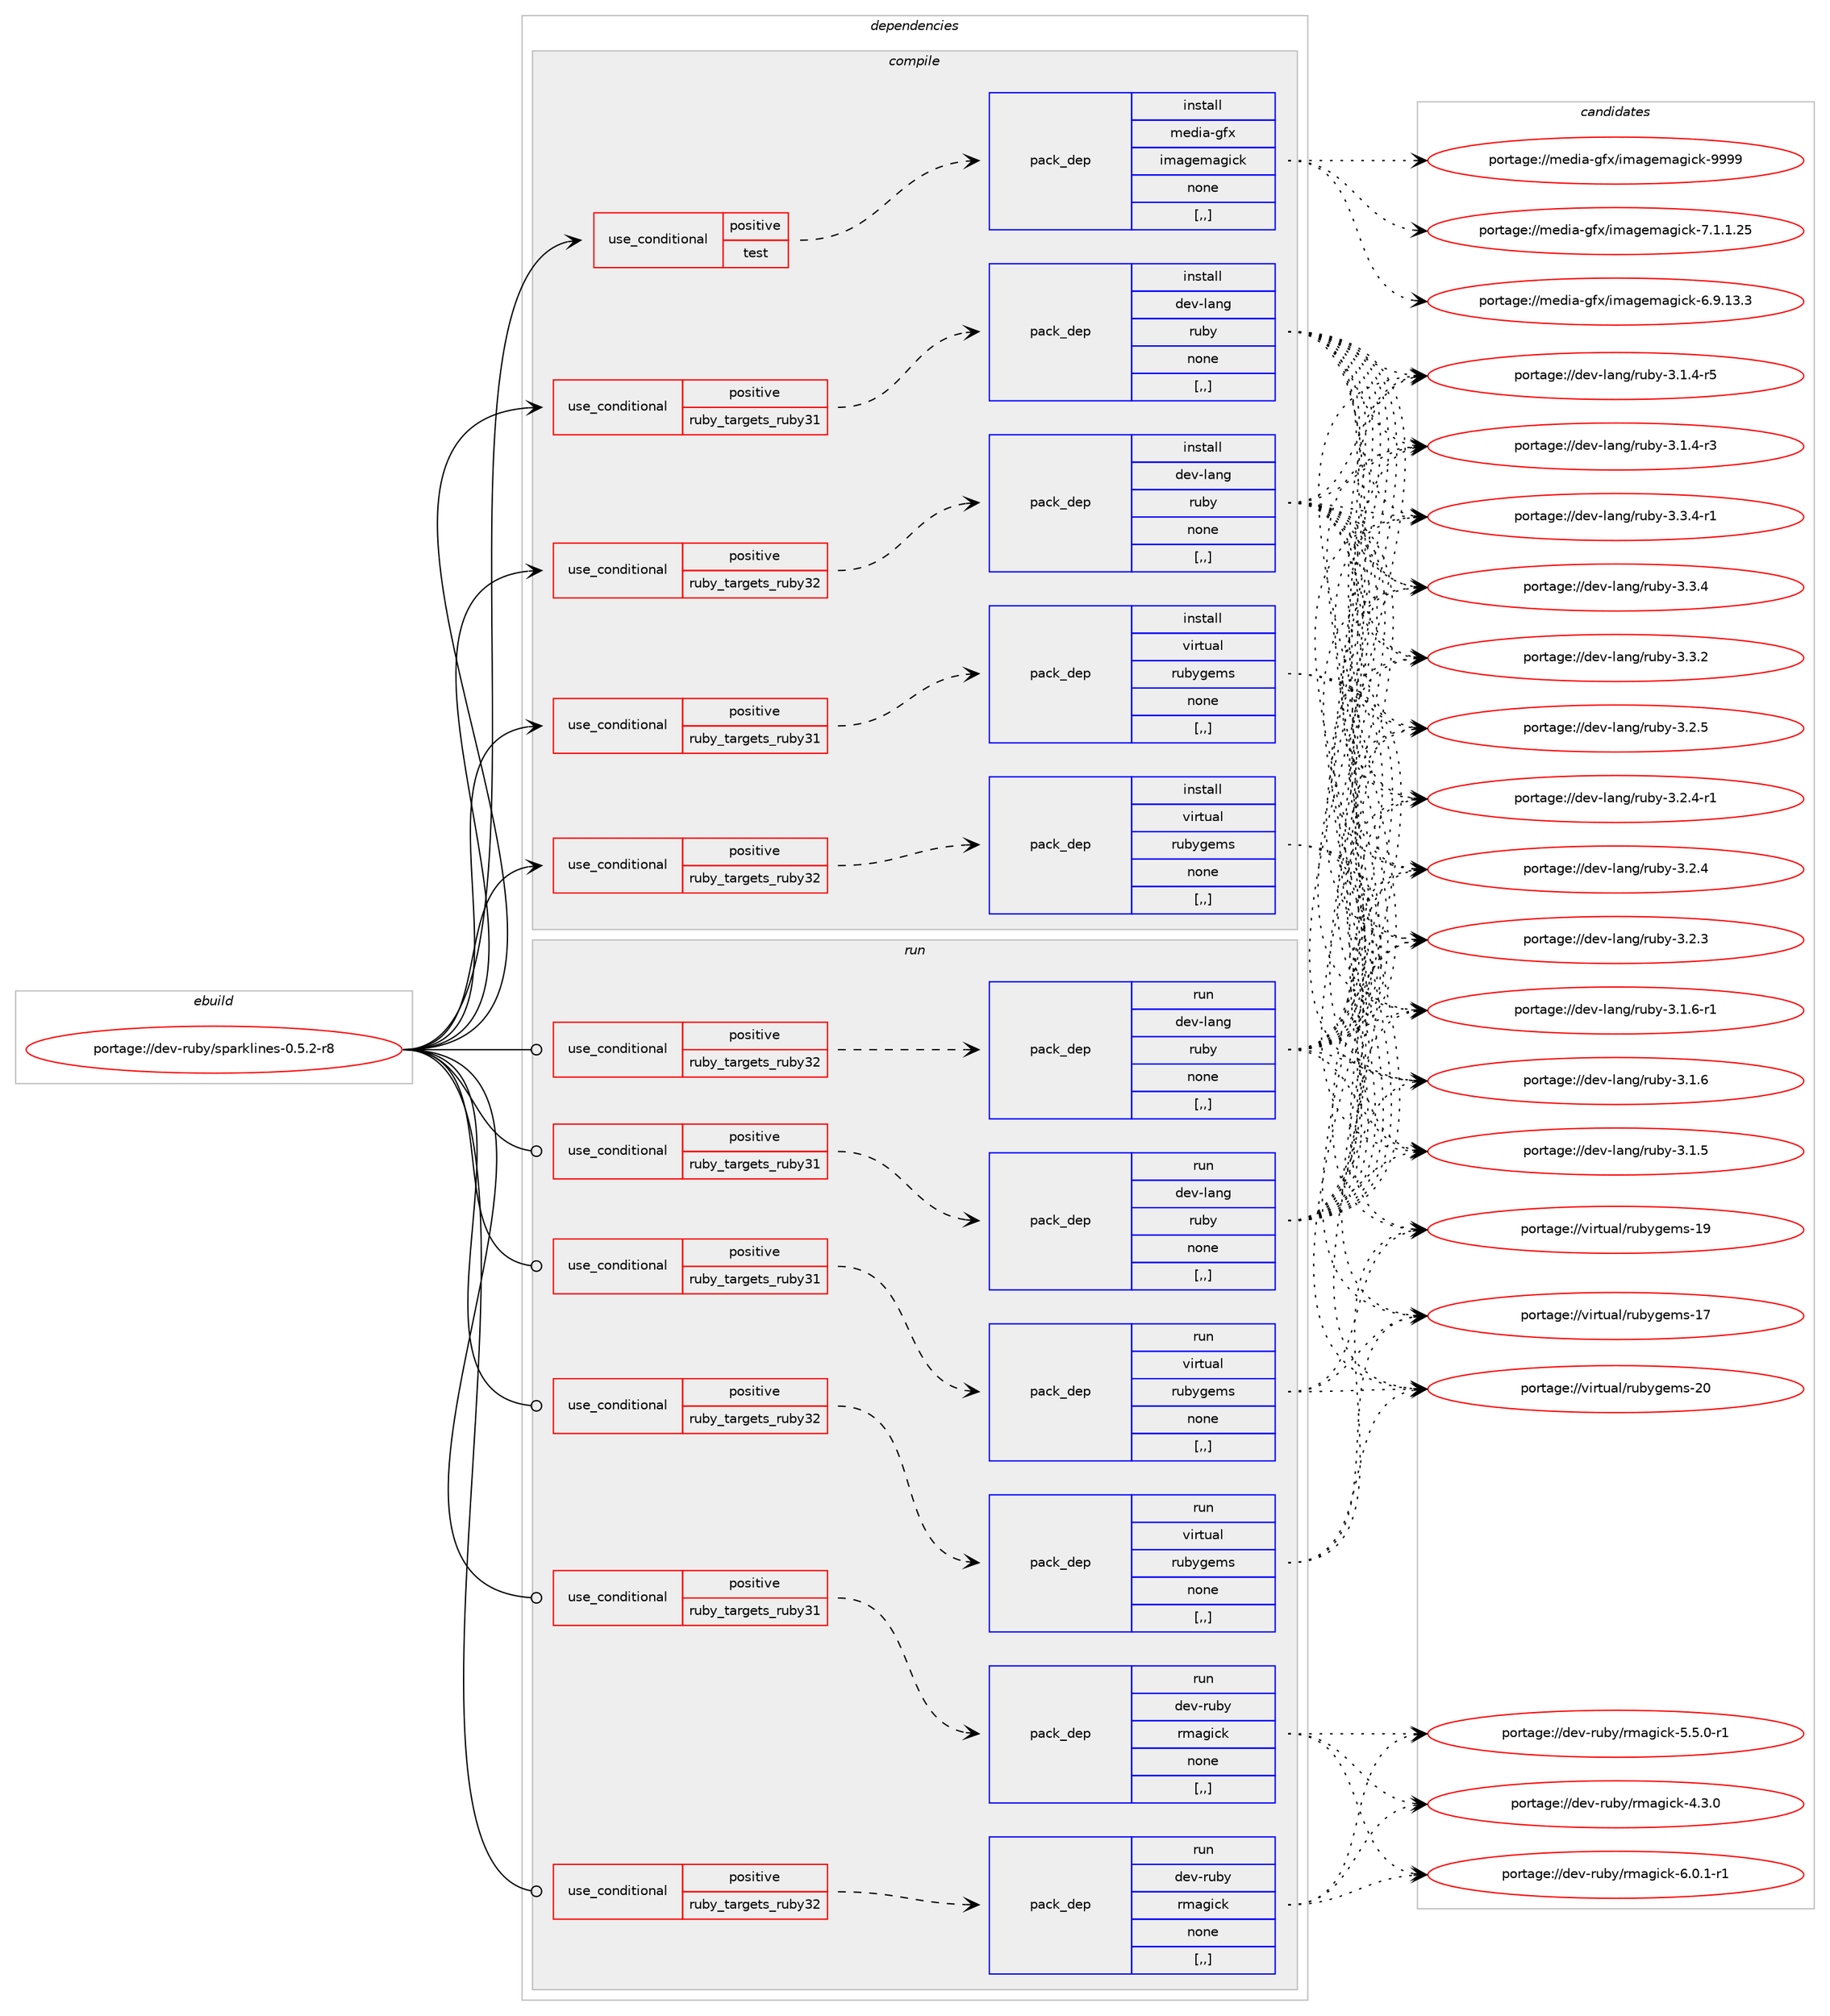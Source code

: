 digraph prolog {

# *************
# Graph options
# *************

newrank=true;
concentrate=true;
compound=true;
graph [rankdir=LR,fontname=Helvetica,fontsize=10,ranksep=1.5];#, ranksep=2.5, nodesep=0.2];
edge  [arrowhead=vee];
node  [fontname=Helvetica,fontsize=10];

# **********
# The ebuild
# **********

subgraph cluster_leftcol {
color=gray;
label=<<i>ebuild</i>>;
id [label="portage://dev-ruby/sparklines-0.5.2-r8", color=red, width=4, href="../dev-ruby/sparklines-0.5.2-r8.svg"];
}

# ****************
# The dependencies
# ****************

subgraph cluster_midcol {
color=gray;
label=<<i>dependencies</i>>;
subgraph cluster_compile {
fillcolor="#eeeeee";
style=filled;
label=<<i>compile</i>>;
subgraph cond56861 {
dependency203876 [label=<<TABLE BORDER="0" CELLBORDER="1" CELLSPACING="0" CELLPADDING="4"><TR><TD ROWSPAN="3" CELLPADDING="10">use_conditional</TD></TR><TR><TD>positive</TD></TR><TR><TD>ruby_targets_ruby31</TD></TR></TABLE>>, shape=none, color=red];
subgraph pack145629 {
dependency203877 [label=<<TABLE BORDER="0" CELLBORDER="1" CELLSPACING="0" CELLPADDING="4" WIDTH="220"><TR><TD ROWSPAN="6" CELLPADDING="30">pack_dep</TD></TR><TR><TD WIDTH="110">install</TD></TR><TR><TD>dev-lang</TD></TR><TR><TD>ruby</TD></TR><TR><TD>none</TD></TR><TR><TD>[,,]</TD></TR></TABLE>>, shape=none, color=blue];
}
dependency203876:e -> dependency203877:w [weight=20,style="dashed",arrowhead="vee"];
}
id:e -> dependency203876:w [weight=20,style="solid",arrowhead="vee"];
subgraph cond56862 {
dependency203878 [label=<<TABLE BORDER="0" CELLBORDER="1" CELLSPACING="0" CELLPADDING="4"><TR><TD ROWSPAN="3" CELLPADDING="10">use_conditional</TD></TR><TR><TD>positive</TD></TR><TR><TD>ruby_targets_ruby31</TD></TR></TABLE>>, shape=none, color=red];
subgraph pack145630 {
dependency203879 [label=<<TABLE BORDER="0" CELLBORDER="1" CELLSPACING="0" CELLPADDING="4" WIDTH="220"><TR><TD ROWSPAN="6" CELLPADDING="30">pack_dep</TD></TR><TR><TD WIDTH="110">install</TD></TR><TR><TD>virtual</TD></TR><TR><TD>rubygems</TD></TR><TR><TD>none</TD></TR><TR><TD>[,,]</TD></TR></TABLE>>, shape=none, color=blue];
}
dependency203878:e -> dependency203879:w [weight=20,style="dashed",arrowhead="vee"];
}
id:e -> dependency203878:w [weight=20,style="solid",arrowhead="vee"];
subgraph cond56863 {
dependency203880 [label=<<TABLE BORDER="0" CELLBORDER="1" CELLSPACING="0" CELLPADDING="4"><TR><TD ROWSPAN="3" CELLPADDING="10">use_conditional</TD></TR><TR><TD>positive</TD></TR><TR><TD>ruby_targets_ruby32</TD></TR></TABLE>>, shape=none, color=red];
subgraph pack145631 {
dependency203881 [label=<<TABLE BORDER="0" CELLBORDER="1" CELLSPACING="0" CELLPADDING="4" WIDTH="220"><TR><TD ROWSPAN="6" CELLPADDING="30">pack_dep</TD></TR><TR><TD WIDTH="110">install</TD></TR><TR><TD>dev-lang</TD></TR><TR><TD>ruby</TD></TR><TR><TD>none</TD></TR><TR><TD>[,,]</TD></TR></TABLE>>, shape=none, color=blue];
}
dependency203880:e -> dependency203881:w [weight=20,style="dashed",arrowhead="vee"];
}
id:e -> dependency203880:w [weight=20,style="solid",arrowhead="vee"];
subgraph cond56864 {
dependency203882 [label=<<TABLE BORDER="0" CELLBORDER="1" CELLSPACING="0" CELLPADDING="4"><TR><TD ROWSPAN="3" CELLPADDING="10">use_conditional</TD></TR><TR><TD>positive</TD></TR><TR><TD>ruby_targets_ruby32</TD></TR></TABLE>>, shape=none, color=red];
subgraph pack145632 {
dependency203883 [label=<<TABLE BORDER="0" CELLBORDER="1" CELLSPACING="0" CELLPADDING="4" WIDTH="220"><TR><TD ROWSPAN="6" CELLPADDING="30">pack_dep</TD></TR><TR><TD WIDTH="110">install</TD></TR><TR><TD>virtual</TD></TR><TR><TD>rubygems</TD></TR><TR><TD>none</TD></TR><TR><TD>[,,]</TD></TR></TABLE>>, shape=none, color=blue];
}
dependency203882:e -> dependency203883:w [weight=20,style="dashed",arrowhead="vee"];
}
id:e -> dependency203882:w [weight=20,style="solid",arrowhead="vee"];
subgraph cond56865 {
dependency203884 [label=<<TABLE BORDER="0" CELLBORDER="1" CELLSPACING="0" CELLPADDING="4"><TR><TD ROWSPAN="3" CELLPADDING="10">use_conditional</TD></TR><TR><TD>positive</TD></TR><TR><TD>test</TD></TR></TABLE>>, shape=none, color=red];
subgraph pack145633 {
dependency203885 [label=<<TABLE BORDER="0" CELLBORDER="1" CELLSPACING="0" CELLPADDING="4" WIDTH="220"><TR><TD ROWSPAN="6" CELLPADDING="30">pack_dep</TD></TR><TR><TD WIDTH="110">install</TD></TR><TR><TD>media-gfx</TD></TR><TR><TD>imagemagick</TD></TR><TR><TD>none</TD></TR><TR><TD>[,,]</TD></TR></TABLE>>, shape=none, color=blue];
}
dependency203884:e -> dependency203885:w [weight=20,style="dashed",arrowhead="vee"];
}
id:e -> dependency203884:w [weight=20,style="solid",arrowhead="vee"];
}
subgraph cluster_compileandrun {
fillcolor="#eeeeee";
style=filled;
label=<<i>compile and run</i>>;
}
subgraph cluster_run {
fillcolor="#eeeeee";
style=filled;
label=<<i>run</i>>;
subgraph cond56866 {
dependency203886 [label=<<TABLE BORDER="0" CELLBORDER="1" CELLSPACING="0" CELLPADDING="4"><TR><TD ROWSPAN="3" CELLPADDING="10">use_conditional</TD></TR><TR><TD>positive</TD></TR><TR><TD>ruby_targets_ruby31</TD></TR></TABLE>>, shape=none, color=red];
subgraph pack145634 {
dependency203887 [label=<<TABLE BORDER="0" CELLBORDER="1" CELLSPACING="0" CELLPADDING="4" WIDTH="220"><TR><TD ROWSPAN="6" CELLPADDING="30">pack_dep</TD></TR><TR><TD WIDTH="110">run</TD></TR><TR><TD>dev-lang</TD></TR><TR><TD>ruby</TD></TR><TR><TD>none</TD></TR><TR><TD>[,,]</TD></TR></TABLE>>, shape=none, color=blue];
}
dependency203886:e -> dependency203887:w [weight=20,style="dashed",arrowhead="vee"];
}
id:e -> dependency203886:w [weight=20,style="solid",arrowhead="odot"];
subgraph cond56867 {
dependency203888 [label=<<TABLE BORDER="0" CELLBORDER="1" CELLSPACING="0" CELLPADDING="4"><TR><TD ROWSPAN="3" CELLPADDING="10">use_conditional</TD></TR><TR><TD>positive</TD></TR><TR><TD>ruby_targets_ruby31</TD></TR></TABLE>>, shape=none, color=red];
subgraph pack145635 {
dependency203889 [label=<<TABLE BORDER="0" CELLBORDER="1" CELLSPACING="0" CELLPADDING="4" WIDTH="220"><TR><TD ROWSPAN="6" CELLPADDING="30">pack_dep</TD></TR><TR><TD WIDTH="110">run</TD></TR><TR><TD>dev-ruby</TD></TR><TR><TD>rmagick</TD></TR><TR><TD>none</TD></TR><TR><TD>[,,]</TD></TR></TABLE>>, shape=none, color=blue];
}
dependency203888:e -> dependency203889:w [weight=20,style="dashed",arrowhead="vee"];
}
id:e -> dependency203888:w [weight=20,style="solid",arrowhead="odot"];
subgraph cond56868 {
dependency203890 [label=<<TABLE BORDER="0" CELLBORDER="1" CELLSPACING="0" CELLPADDING="4"><TR><TD ROWSPAN="3" CELLPADDING="10">use_conditional</TD></TR><TR><TD>positive</TD></TR><TR><TD>ruby_targets_ruby31</TD></TR></TABLE>>, shape=none, color=red];
subgraph pack145636 {
dependency203891 [label=<<TABLE BORDER="0" CELLBORDER="1" CELLSPACING="0" CELLPADDING="4" WIDTH="220"><TR><TD ROWSPAN="6" CELLPADDING="30">pack_dep</TD></TR><TR><TD WIDTH="110">run</TD></TR><TR><TD>virtual</TD></TR><TR><TD>rubygems</TD></TR><TR><TD>none</TD></TR><TR><TD>[,,]</TD></TR></TABLE>>, shape=none, color=blue];
}
dependency203890:e -> dependency203891:w [weight=20,style="dashed",arrowhead="vee"];
}
id:e -> dependency203890:w [weight=20,style="solid",arrowhead="odot"];
subgraph cond56869 {
dependency203892 [label=<<TABLE BORDER="0" CELLBORDER="1" CELLSPACING="0" CELLPADDING="4"><TR><TD ROWSPAN="3" CELLPADDING="10">use_conditional</TD></TR><TR><TD>positive</TD></TR><TR><TD>ruby_targets_ruby32</TD></TR></TABLE>>, shape=none, color=red];
subgraph pack145637 {
dependency203893 [label=<<TABLE BORDER="0" CELLBORDER="1" CELLSPACING="0" CELLPADDING="4" WIDTH="220"><TR><TD ROWSPAN="6" CELLPADDING="30">pack_dep</TD></TR><TR><TD WIDTH="110">run</TD></TR><TR><TD>dev-lang</TD></TR><TR><TD>ruby</TD></TR><TR><TD>none</TD></TR><TR><TD>[,,]</TD></TR></TABLE>>, shape=none, color=blue];
}
dependency203892:e -> dependency203893:w [weight=20,style="dashed",arrowhead="vee"];
}
id:e -> dependency203892:w [weight=20,style="solid",arrowhead="odot"];
subgraph cond56870 {
dependency203894 [label=<<TABLE BORDER="0" CELLBORDER="1" CELLSPACING="0" CELLPADDING="4"><TR><TD ROWSPAN="3" CELLPADDING="10">use_conditional</TD></TR><TR><TD>positive</TD></TR><TR><TD>ruby_targets_ruby32</TD></TR></TABLE>>, shape=none, color=red];
subgraph pack145638 {
dependency203895 [label=<<TABLE BORDER="0" CELLBORDER="1" CELLSPACING="0" CELLPADDING="4" WIDTH="220"><TR><TD ROWSPAN="6" CELLPADDING="30">pack_dep</TD></TR><TR><TD WIDTH="110">run</TD></TR><TR><TD>dev-ruby</TD></TR><TR><TD>rmagick</TD></TR><TR><TD>none</TD></TR><TR><TD>[,,]</TD></TR></TABLE>>, shape=none, color=blue];
}
dependency203894:e -> dependency203895:w [weight=20,style="dashed",arrowhead="vee"];
}
id:e -> dependency203894:w [weight=20,style="solid",arrowhead="odot"];
subgraph cond56871 {
dependency203896 [label=<<TABLE BORDER="0" CELLBORDER="1" CELLSPACING="0" CELLPADDING="4"><TR><TD ROWSPAN="3" CELLPADDING="10">use_conditional</TD></TR><TR><TD>positive</TD></TR><TR><TD>ruby_targets_ruby32</TD></TR></TABLE>>, shape=none, color=red];
subgraph pack145639 {
dependency203897 [label=<<TABLE BORDER="0" CELLBORDER="1" CELLSPACING="0" CELLPADDING="4" WIDTH="220"><TR><TD ROWSPAN="6" CELLPADDING="30">pack_dep</TD></TR><TR><TD WIDTH="110">run</TD></TR><TR><TD>virtual</TD></TR><TR><TD>rubygems</TD></TR><TR><TD>none</TD></TR><TR><TD>[,,]</TD></TR></TABLE>>, shape=none, color=blue];
}
dependency203896:e -> dependency203897:w [weight=20,style="dashed",arrowhead="vee"];
}
id:e -> dependency203896:w [weight=20,style="solid",arrowhead="odot"];
}
}

# **************
# The candidates
# **************

subgraph cluster_choices {
rank=same;
color=gray;
label=<<i>candidates</i>>;

subgraph choice145629 {
color=black;
nodesep=1;
choice100101118451089711010347114117981214551465146524511449 [label="portage://dev-lang/ruby-3.3.4-r1", color=red, width=4,href="../dev-lang/ruby-3.3.4-r1.svg"];
choice10010111845108971101034711411798121455146514652 [label="portage://dev-lang/ruby-3.3.4", color=red, width=4,href="../dev-lang/ruby-3.3.4.svg"];
choice10010111845108971101034711411798121455146514650 [label="portage://dev-lang/ruby-3.3.2", color=red, width=4,href="../dev-lang/ruby-3.3.2.svg"];
choice10010111845108971101034711411798121455146504653 [label="portage://dev-lang/ruby-3.2.5", color=red, width=4,href="../dev-lang/ruby-3.2.5.svg"];
choice100101118451089711010347114117981214551465046524511449 [label="portage://dev-lang/ruby-3.2.4-r1", color=red, width=4,href="../dev-lang/ruby-3.2.4-r1.svg"];
choice10010111845108971101034711411798121455146504652 [label="portage://dev-lang/ruby-3.2.4", color=red, width=4,href="../dev-lang/ruby-3.2.4.svg"];
choice10010111845108971101034711411798121455146504651 [label="portage://dev-lang/ruby-3.2.3", color=red, width=4,href="../dev-lang/ruby-3.2.3.svg"];
choice100101118451089711010347114117981214551464946544511449 [label="portage://dev-lang/ruby-3.1.6-r1", color=red, width=4,href="../dev-lang/ruby-3.1.6-r1.svg"];
choice10010111845108971101034711411798121455146494654 [label="portage://dev-lang/ruby-3.1.6", color=red, width=4,href="../dev-lang/ruby-3.1.6.svg"];
choice10010111845108971101034711411798121455146494653 [label="portage://dev-lang/ruby-3.1.5", color=red, width=4,href="../dev-lang/ruby-3.1.5.svg"];
choice100101118451089711010347114117981214551464946524511453 [label="portage://dev-lang/ruby-3.1.4-r5", color=red, width=4,href="../dev-lang/ruby-3.1.4-r5.svg"];
choice100101118451089711010347114117981214551464946524511451 [label="portage://dev-lang/ruby-3.1.4-r3", color=red, width=4,href="../dev-lang/ruby-3.1.4-r3.svg"];
dependency203877:e -> choice100101118451089711010347114117981214551465146524511449:w [style=dotted,weight="100"];
dependency203877:e -> choice10010111845108971101034711411798121455146514652:w [style=dotted,weight="100"];
dependency203877:e -> choice10010111845108971101034711411798121455146514650:w [style=dotted,weight="100"];
dependency203877:e -> choice10010111845108971101034711411798121455146504653:w [style=dotted,weight="100"];
dependency203877:e -> choice100101118451089711010347114117981214551465046524511449:w [style=dotted,weight="100"];
dependency203877:e -> choice10010111845108971101034711411798121455146504652:w [style=dotted,weight="100"];
dependency203877:e -> choice10010111845108971101034711411798121455146504651:w [style=dotted,weight="100"];
dependency203877:e -> choice100101118451089711010347114117981214551464946544511449:w [style=dotted,weight="100"];
dependency203877:e -> choice10010111845108971101034711411798121455146494654:w [style=dotted,weight="100"];
dependency203877:e -> choice10010111845108971101034711411798121455146494653:w [style=dotted,weight="100"];
dependency203877:e -> choice100101118451089711010347114117981214551464946524511453:w [style=dotted,weight="100"];
dependency203877:e -> choice100101118451089711010347114117981214551464946524511451:w [style=dotted,weight="100"];
}
subgraph choice145630 {
color=black;
nodesep=1;
choice118105114116117971084711411798121103101109115455048 [label="portage://virtual/rubygems-20", color=red, width=4,href="../virtual/rubygems-20.svg"];
choice118105114116117971084711411798121103101109115454957 [label="portage://virtual/rubygems-19", color=red, width=4,href="../virtual/rubygems-19.svg"];
choice118105114116117971084711411798121103101109115454955 [label="portage://virtual/rubygems-17", color=red, width=4,href="../virtual/rubygems-17.svg"];
dependency203879:e -> choice118105114116117971084711411798121103101109115455048:w [style=dotted,weight="100"];
dependency203879:e -> choice118105114116117971084711411798121103101109115454957:w [style=dotted,weight="100"];
dependency203879:e -> choice118105114116117971084711411798121103101109115454955:w [style=dotted,weight="100"];
}
subgraph choice145631 {
color=black;
nodesep=1;
choice100101118451089711010347114117981214551465146524511449 [label="portage://dev-lang/ruby-3.3.4-r1", color=red, width=4,href="../dev-lang/ruby-3.3.4-r1.svg"];
choice10010111845108971101034711411798121455146514652 [label="portage://dev-lang/ruby-3.3.4", color=red, width=4,href="../dev-lang/ruby-3.3.4.svg"];
choice10010111845108971101034711411798121455146514650 [label="portage://dev-lang/ruby-3.3.2", color=red, width=4,href="../dev-lang/ruby-3.3.2.svg"];
choice10010111845108971101034711411798121455146504653 [label="portage://dev-lang/ruby-3.2.5", color=red, width=4,href="../dev-lang/ruby-3.2.5.svg"];
choice100101118451089711010347114117981214551465046524511449 [label="portage://dev-lang/ruby-3.2.4-r1", color=red, width=4,href="../dev-lang/ruby-3.2.4-r1.svg"];
choice10010111845108971101034711411798121455146504652 [label="portage://dev-lang/ruby-3.2.4", color=red, width=4,href="../dev-lang/ruby-3.2.4.svg"];
choice10010111845108971101034711411798121455146504651 [label="portage://dev-lang/ruby-3.2.3", color=red, width=4,href="../dev-lang/ruby-3.2.3.svg"];
choice100101118451089711010347114117981214551464946544511449 [label="portage://dev-lang/ruby-3.1.6-r1", color=red, width=4,href="../dev-lang/ruby-3.1.6-r1.svg"];
choice10010111845108971101034711411798121455146494654 [label="portage://dev-lang/ruby-3.1.6", color=red, width=4,href="../dev-lang/ruby-3.1.6.svg"];
choice10010111845108971101034711411798121455146494653 [label="portage://dev-lang/ruby-3.1.5", color=red, width=4,href="../dev-lang/ruby-3.1.5.svg"];
choice100101118451089711010347114117981214551464946524511453 [label="portage://dev-lang/ruby-3.1.4-r5", color=red, width=4,href="../dev-lang/ruby-3.1.4-r5.svg"];
choice100101118451089711010347114117981214551464946524511451 [label="portage://dev-lang/ruby-3.1.4-r3", color=red, width=4,href="../dev-lang/ruby-3.1.4-r3.svg"];
dependency203881:e -> choice100101118451089711010347114117981214551465146524511449:w [style=dotted,weight="100"];
dependency203881:e -> choice10010111845108971101034711411798121455146514652:w [style=dotted,weight="100"];
dependency203881:e -> choice10010111845108971101034711411798121455146514650:w [style=dotted,weight="100"];
dependency203881:e -> choice10010111845108971101034711411798121455146504653:w [style=dotted,weight="100"];
dependency203881:e -> choice100101118451089711010347114117981214551465046524511449:w [style=dotted,weight="100"];
dependency203881:e -> choice10010111845108971101034711411798121455146504652:w [style=dotted,weight="100"];
dependency203881:e -> choice10010111845108971101034711411798121455146504651:w [style=dotted,weight="100"];
dependency203881:e -> choice100101118451089711010347114117981214551464946544511449:w [style=dotted,weight="100"];
dependency203881:e -> choice10010111845108971101034711411798121455146494654:w [style=dotted,weight="100"];
dependency203881:e -> choice10010111845108971101034711411798121455146494653:w [style=dotted,weight="100"];
dependency203881:e -> choice100101118451089711010347114117981214551464946524511453:w [style=dotted,weight="100"];
dependency203881:e -> choice100101118451089711010347114117981214551464946524511451:w [style=dotted,weight="100"];
}
subgraph choice145632 {
color=black;
nodesep=1;
choice118105114116117971084711411798121103101109115455048 [label="portage://virtual/rubygems-20", color=red, width=4,href="../virtual/rubygems-20.svg"];
choice118105114116117971084711411798121103101109115454957 [label="portage://virtual/rubygems-19", color=red, width=4,href="../virtual/rubygems-19.svg"];
choice118105114116117971084711411798121103101109115454955 [label="portage://virtual/rubygems-17", color=red, width=4,href="../virtual/rubygems-17.svg"];
dependency203883:e -> choice118105114116117971084711411798121103101109115455048:w [style=dotted,weight="100"];
dependency203883:e -> choice118105114116117971084711411798121103101109115454957:w [style=dotted,weight="100"];
dependency203883:e -> choice118105114116117971084711411798121103101109115454955:w [style=dotted,weight="100"];
}
subgraph choice145633 {
color=black;
nodesep=1;
choice1091011001059745103102120471051099710310110997103105991074557575757 [label="portage://media-gfx/imagemagick-9999", color=red, width=4,href="../media-gfx/imagemagick-9999.svg"];
choice109101100105974510310212047105109971031011099710310599107455546494649465053 [label="portage://media-gfx/imagemagick-7.1.1.25", color=red, width=4,href="../media-gfx/imagemagick-7.1.1.25.svg"];
choice109101100105974510310212047105109971031011099710310599107455446574649514651 [label="portage://media-gfx/imagemagick-6.9.13.3", color=red, width=4,href="../media-gfx/imagemagick-6.9.13.3.svg"];
dependency203885:e -> choice1091011001059745103102120471051099710310110997103105991074557575757:w [style=dotted,weight="100"];
dependency203885:e -> choice109101100105974510310212047105109971031011099710310599107455546494649465053:w [style=dotted,weight="100"];
dependency203885:e -> choice109101100105974510310212047105109971031011099710310599107455446574649514651:w [style=dotted,weight="100"];
}
subgraph choice145634 {
color=black;
nodesep=1;
choice100101118451089711010347114117981214551465146524511449 [label="portage://dev-lang/ruby-3.3.4-r1", color=red, width=4,href="../dev-lang/ruby-3.3.4-r1.svg"];
choice10010111845108971101034711411798121455146514652 [label="portage://dev-lang/ruby-3.3.4", color=red, width=4,href="../dev-lang/ruby-3.3.4.svg"];
choice10010111845108971101034711411798121455146514650 [label="portage://dev-lang/ruby-3.3.2", color=red, width=4,href="../dev-lang/ruby-3.3.2.svg"];
choice10010111845108971101034711411798121455146504653 [label="portage://dev-lang/ruby-3.2.5", color=red, width=4,href="../dev-lang/ruby-3.2.5.svg"];
choice100101118451089711010347114117981214551465046524511449 [label="portage://dev-lang/ruby-3.2.4-r1", color=red, width=4,href="../dev-lang/ruby-3.2.4-r1.svg"];
choice10010111845108971101034711411798121455146504652 [label="portage://dev-lang/ruby-3.2.4", color=red, width=4,href="../dev-lang/ruby-3.2.4.svg"];
choice10010111845108971101034711411798121455146504651 [label="portage://dev-lang/ruby-3.2.3", color=red, width=4,href="../dev-lang/ruby-3.2.3.svg"];
choice100101118451089711010347114117981214551464946544511449 [label="portage://dev-lang/ruby-3.1.6-r1", color=red, width=4,href="../dev-lang/ruby-3.1.6-r1.svg"];
choice10010111845108971101034711411798121455146494654 [label="portage://dev-lang/ruby-3.1.6", color=red, width=4,href="../dev-lang/ruby-3.1.6.svg"];
choice10010111845108971101034711411798121455146494653 [label="portage://dev-lang/ruby-3.1.5", color=red, width=4,href="../dev-lang/ruby-3.1.5.svg"];
choice100101118451089711010347114117981214551464946524511453 [label="portage://dev-lang/ruby-3.1.4-r5", color=red, width=4,href="../dev-lang/ruby-3.1.4-r5.svg"];
choice100101118451089711010347114117981214551464946524511451 [label="portage://dev-lang/ruby-3.1.4-r3", color=red, width=4,href="../dev-lang/ruby-3.1.4-r3.svg"];
dependency203887:e -> choice100101118451089711010347114117981214551465146524511449:w [style=dotted,weight="100"];
dependency203887:e -> choice10010111845108971101034711411798121455146514652:w [style=dotted,weight="100"];
dependency203887:e -> choice10010111845108971101034711411798121455146514650:w [style=dotted,weight="100"];
dependency203887:e -> choice10010111845108971101034711411798121455146504653:w [style=dotted,weight="100"];
dependency203887:e -> choice100101118451089711010347114117981214551465046524511449:w [style=dotted,weight="100"];
dependency203887:e -> choice10010111845108971101034711411798121455146504652:w [style=dotted,weight="100"];
dependency203887:e -> choice10010111845108971101034711411798121455146504651:w [style=dotted,weight="100"];
dependency203887:e -> choice100101118451089711010347114117981214551464946544511449:w [style=dotted,weight="100"];
dependency203887:e -> choice10010111845108971101034711411798121455146494654:w [style=dotted,weight="100"];
dependency203887:e -> choice10010111845108971101034711411798121455146494653:w [style=dotted,weight="100"];
dependency203887:e -> choice100101118451089711010347114117981214551464946524511453:w [style=dotted,weight="100"];
dependency203887:e -> choice100101118451089711010347114117981214551464946524511451:w [style=dotted,weight="100"];
}
subgraph choice145635 {
color=black;
nodesep=1;
choice10010111845114117981214711410997103105991074554464846494511449 [label="portage://dev-ruby/rmagick-6.0.1-r1", color=red, width=4,href="../dev-ruby/rmagick-6.0.1-r1.svg"];
choice10010111845114117981214711410997103105991074553465346484511449 [label="portage://dev-ruby/rmagick-5.5.0-r1", color=red, width=4,href="../dev-ruby/rmagick-5.5.0-r1.svg"];
choice1001011184511411798121471141099710310599107455246514648 [label="portage://dev-ruby/rmagick-4.3.0", color=red, width=4,href="../dev-ruby/rmagick-4.3.0.svg"];
dependency203889:e -> choice10010111845114117981214711410997103105991074554464846494511449:w [style=dotted,weight="100"];
dependency203889:e -> choice10010111845114117981214711410997103105991074553465346484511449:w [style=dotted,weight="100"];
dependency203889:e -> choice1001011184511411798121471141099710310599107455246514648:w [style=dotted,weight="100"];
}
subgraph choice145636 {
color=black;
nodesep=1;
choice118105114116117971084711411798121103101109115455048 [label="portage://virtual/rubygems-20", color=red, width=4,href="../virtual/rubygems-20.svg"];
choice118105114116117971084711411798121103101109115454957 [label="portage://virtual/rubygems-19", color=red, width=4,href="../virtual/rubygems-19.svg"];
choice118105114116117971084711411798121103101109115454955 [label="portage://virtual/rubygems-17", color=red, width=4,href="../virtual/rubygems-17.svg"];
dependency203891:e -> choice118105114116117971084711411798121103101109115455048:w [style=dotted,weight="100"];
dependency203891:e -> choice118105114116117971084711411798121103101109115454957:w [style=dotted,weight="100"];
dependency203891:e -> choice118105114116117971084711411798121103101109115454955:w [style=dotted,weight="100"];
}
subgraph choice145637 {
color=black;
nodesep=1;
choice100101118451089711010347114117981214551465146524511449 [label="portage://dev-lang/ruby-3.3.4-r1", color=red, width=4,href="../dev-lang/ruby-3.3.4-r1.svg"];
choice10010111845108971101034711411798121455146514652 [label="portage://dev-lang/ruby-3.3.4", color=red, width=4,href="../dev-lang/ruby-3.3.4.svg"];
choice10010111845108971101034711411798121455146514650 [label="portage://dev-lang/ruby-3.3.2", color=red, width=4,href="../dev-lang/ruby-3.3.2.svg"];
choice10010111845108971101034711411798121455146504653 [label="portage://dev-lang/ruby-3.2.5", color=red, width=4,href="../dev-lang/ruby-3.2.5.svg"];
choice100101118451089711010347114117981214551465046524511449 [label="portage://dev-lang/ruby-3.2.4-r1", color=red, width=4,href="../dev-lang/ruby-3.2.4-r1.svg"];
choice10010111845108971101034711411798121455146504652 [label="portage://dev-lang/ruby-3.2.4", color=red, width=4,href="../dev-lang/ruby-3.2.4.svg"];
choice10010111845108971101034711411798121455146504651 [label="portage://dev-lang/ruby-3.2.3", color=red, width=4,href="../dev-lang/ruby-3.2.3.svg"];
choice100101118451089711010347114117981214551464946544511449 [label="portage://dev-lang/ruby-3.1.6-r1", color=red, width=4,href="../dev-lang/ruby-3.1.6-r1.svg"];
choice10010111845108971101034711411798121455146494654 [label="portage://dev-lang/ruby-3.1.6", color=red, width=4,href="../dev-lang/ruby-3.1.6.svg"];
choice10010111845108971101034711411798121455146494653 [label="portage://dev-lang/ruby-3.1.5", color=red, width=4,href="../dev-lang/ruby-3.1.5.svg"];
choice100101118451089711010347114117981214551464946524511453 [label="portage://dev-lang/ruby-3.1.4-r5", color=red, width=4,href="../dev-lang/ruby-3.1.4-r5.svg"];
choice100101118451089711010347114117981214551464946524511451 [label="portage://dev-lang/ruby-3.1.4-r3", color=red, width=4,href="../dev-lang/ruby-3.1.4-r3.svg"];
dependency203893:e -> choice100101118451089711010347114117981214551465146524511449:w [style=dotted,weight="100"];
dependency203893:e -> choice10010111845108971101034711411798121455146514652:w [style=dotted,weight="100"];
dependency203893:e -> choice10010111845108971101034711411798121455146514650:w [style=dotted,weight="100"];
dependency203893:e -> choice10010111845108971101034711411798121455146504653:w [style=dotted,weight="100"];
dependency203893:e -> choice100101118451089711010347114117981214551465046524511449:w [style=dotted,weight="100"];
dependency203893:e -> choice10010111845108971101034711411798121455146504652:w [style=dotted,weight="100"];
dependency203893:e -> choice10010111845108971101034711411798121455146504651:w [style=dotted,weight="100"];
dependency203893:e -> choice100101118451089711010347114117981214551464946544511449:w [style=dotted,weight="100"];
dependency203893:e -> choice10010111845108971101034711411798121455146494654:w [style=dotted,weight="100"];
dependency203893:e -> choice10010111845108971101034711411798121455146494653:w [style=dotted,weight="100"];
dependency203893:e -> choice100101118451089711010347114117981214551464946524511453:w [style=dotted,weight="100"];
dependency203893:e -> choice100101118451089711010347114117981214551464946524511451:w [style=dotted,weight="100"];
}
subgraph choice145638 {
color=black;
nodesep=1;
choice10010111845114117981214711410997103105991074554464846494511449 [label="portage://dev-ruby/rmagick-6.0.1-r1", color=red, width=4,href="../dev-ruby/rmagick-6.0.1-r1.svg"];
choice10010111845114117981214711410997103105991074553465346484511449 [label="portage://dev-ruby/rmagick-5.5.0-r1", color=red, width=4,href="../dev-ruby/rmagick-5.5.0-r1.svg"];
choice1001011184511411798121471141099710310599107455246514648 [label="portage://dev-ruby/rmagick-4.3.0", color=red, width=4,href="../dev-ruby/rmagick-4.3.0.svg"];
dependency203895:e -> choice10010111845114117981214711410997103105991074554464846494511449:w [style=dotted,weight="100"];
dependency203895:e -> choice10010111845114117981214711410997103105991074553465346484511449:w [style=dotted,weight="100"];
dependency203895:e -> choice1001011184511411798121471141099710310599107455246514648:w [style=dotted,weight="100"];
}
subgraph choice145639 {
color=black;
nodesep=1;
choice118105114116117971084711411798121103101109115455048 [label="portage://virtual/rubygems-20", color=red, width=4,href="../virtual/rubygems-20.svg"];
choice118105114116117971084711411798121103101109115454957 [label="portage://virtual/rubygems-19", color=red, width=4,href="../virtual/rubygems-19.svg"];
choice118105114116117971084711411798121103101109115454955 [label="portage://virtual/rubygems-17", color=red, width=4,href="../virtual/rubygems-17.svg"];
dependency203897:e -> choice118105114116117971084711411798121103101109115455048:w [style=dotted,weight="100"];
dependency203897:e -> choice118105114116117971084711411798121103101109115454957:w [style=dotted,weight="100"];
dependency203897:e -> choice118105114116117971084711411798121103101109115454955:w [style=dotted,weight="100"];
}
}

}
